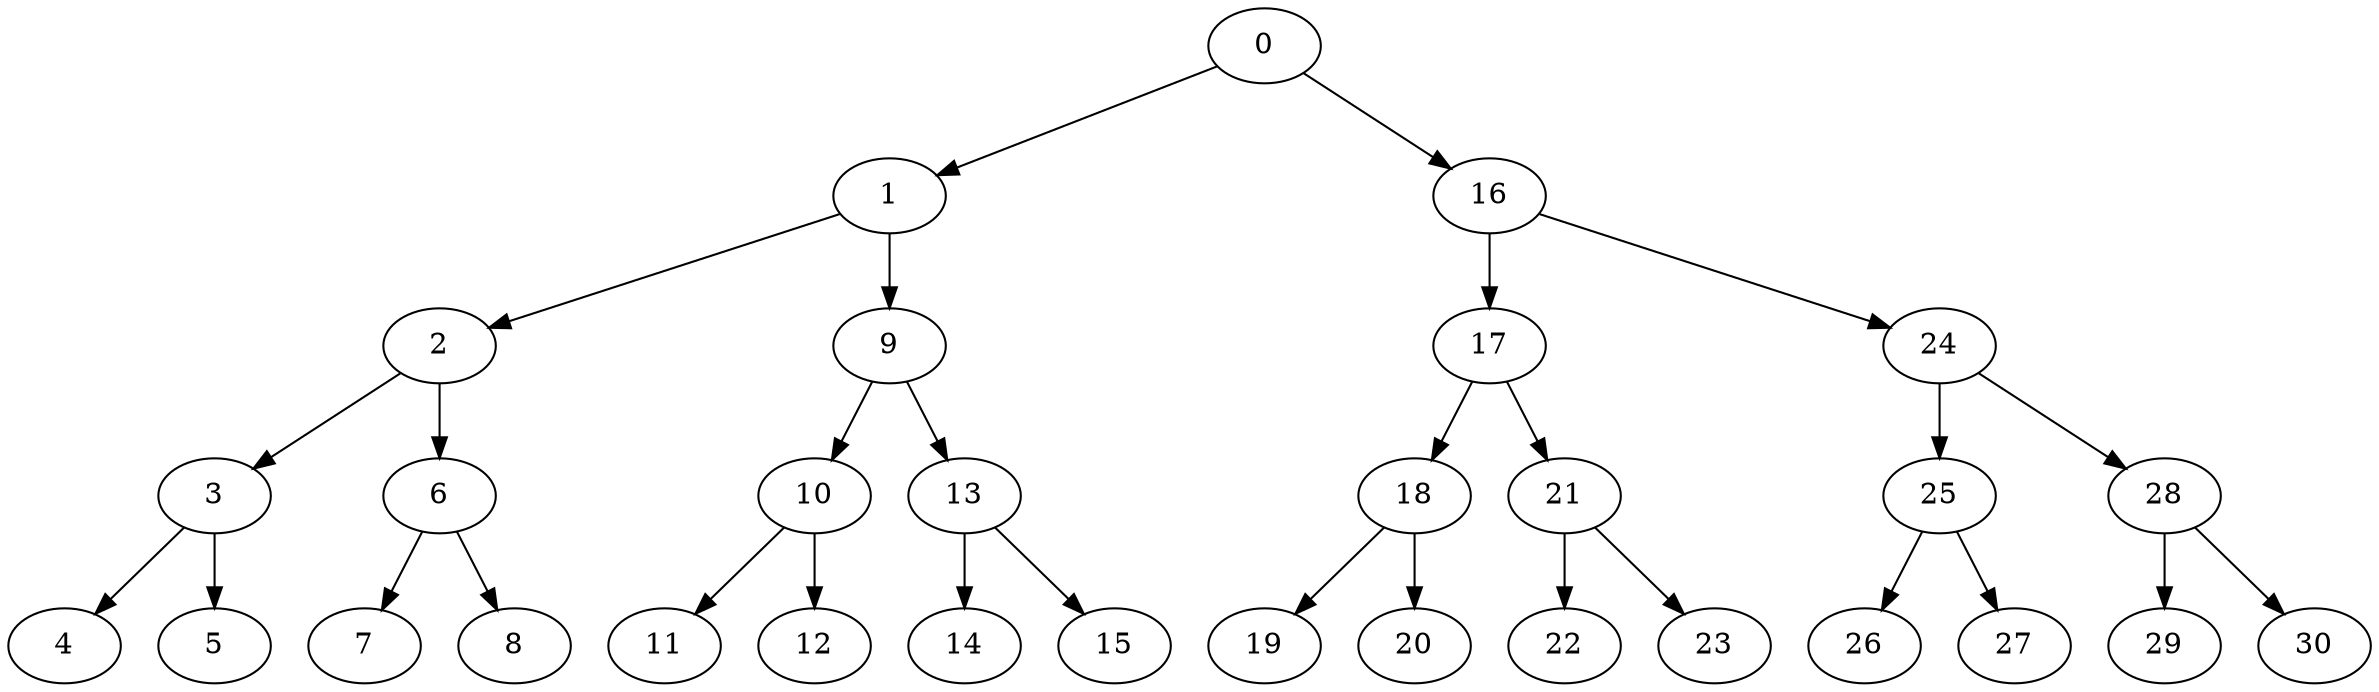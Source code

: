 strict digraph tree {
	graph [bb="0,0,1134,324"];
	node [label="\N"];
	0	 [height=0.5,
		pos="567,306",
		width=0.75];
	1	 [height=0.5,
		pos="423,234",
		width=0.75];
	0 -> 1	 [pos="e,444.6,244.8 545.13,295.06 520.78,282.89 481.24,263.12 453.77,249.39"];
	16	 [height=0.5,
		pos="711,234",
		width=0.75];
	0 -> 16	 [pos="e,689.4,244.8 588.87,295.06 613.22,282.89 652.76,263.12 680.23,249.39"];
	2	 [height=0.5,
		pos="207,162",
		width=0.75];
	1 -> 2	 [pos="e,231.27,170.09 398.64,225.88 360.05,213.02 284.76,187.92 240.91,173.3"];
	9	 [height=0.5,
		pos="423,162",
		width=0.75];
	1 -> 9	 [pos="e,423,180.41 423,215.83 423,208.13 423,198.97 423,190.42"];
	3	 [height=0.5,
		pos="99,90",
		width=0.75];
	2 -> 3	 [pos="e,118.14,102.76 187.69,149.13 170.64,137.76 145.6,121.07 126.47,108.31"];
	6	 [height=0.5,
		pos="207,90",
		width=0.75];
	2 -> 6	 [pos="e,207,108.41 207,143.83 207,136.13 207,126.97 207,118.42"];
	4	 [height=0.5,
		pos="27,18",
		width=0.75];
	3 -> 4	 [pos="e,42.247,33.247 83.731,74.731 73.803,64.803 60.685,51.685 49.564,40.564"];
	5	 [height=0.5,
		pos="99,18",
		width=0.75];
	3 -> 5	 [pos="e,99,36.413 99,71.831 99,64.131 99,54.974 99,46.417"];
	7	 [height=0.5,
		pos="171,18",
		width=0.75];
	6 -> 7	 [pos="e,179.63,35.269 198.29,72.571 194.04,64.081 188.85,53.693 184.13,44.267"];
	8	 [height=0.5,
		pos="243,18",
		width=0.75];
	6 -> 8	 [pos="e,234.37,35.269 215.71,72.571 219.96,64.081 225.15,53.693 229.87,44.267"];
	10	 [height=0.5,
		pos="387,90",
		width=0.75];
	9 -> 10	 [pos="e,395.63,107.27 414.29,144.57 410.04,136.08 404.85,125.69 400.13,116.27"];
	13	 [height=0.5,
		pos="459,90",
		width=0.75];
	9 -> 13	 [pos="e,450.37,107.27 431.71,144.57 435.96,136.08 441.15,125.69 445.87,116.27"];
	11	 [height=0.5,
		pos="315,18",
		width=0.75];
	10 -> 11	 [pos="e,330.25,33.247 371.73,74.731 361.8,64.803 348.68,51.685 337.56,40.564"];
	12	 [height=0.5,
		pos="387,18",
		width=0.75];
	10 -> 12	 [pos="e,387,36.413 387,71.831 387,64.131 387,54.974 387,46.417"];
	14	 [height=0.5,
		pos="459,18",
		width=0.75];
	13 -> 14	 [pos="e,459,36.413 459,71.831 459,64.131 459,54.974 459,46.417"];
	15	 [height=0.5,
		pos="531,18",
		width=0.75];
	13 -> 15	 [pos="e,515.75,33.247 474.27,74.731 484.2,64.803 497.32,51.685 508.44,40.564"];
	17	 [height=0.5,
		pos="711,162",
		width=0.75];
	16 -> 17	 [pos="e,711,180.41 711,215.83 711,208.13 711,198.97 711,190.42"];
	24	 [height=0.5,
		pos="927,162",
		width=0.75];
	16 -> 24	 [pos="e,902.73,170.09 735.36,225.88 773.95,213.02 849.24,187.92 893.09,173.3"];
	18	 [height=0.5,
		pos="675,90",
		width=0.75];
	17 -> 18	 [pos="e,683.63,107.27 702.29,144.57 698.04,136.08 692.85,125.69 688.13,116.27"];
	21	 [height=0.5,
		pos="747,90",
		width=0.75];
	17 -> 21	 [pos="e,738.37,107.27 719.71,144.57 723.96,136.08 729.15,125.69 733.87,116.27"];
	19	 [height=0.5,
		pos="603,18",
		width=0.75];
	18 -> 19	 [pos="e,618.25,33.247 659.73,74.731 649.8,64.803 636.68,51.685 625.56,40.564"];
	20	 [height=0.5,
		pos="675,18",
		width=0.75];
	18 -> 20	 [pos="e,675,36.413 675,71.831 675,64.131 675,54.974 675,46.417"];
	22	 [height=0.5,
		pos="747,18",
		width=0.75];
	21 -> 22	 [pos="e,747,36.413 747,71.831 747,64.131 747,54.974 747,46.417"];
	23	 [height=0.5,
		pos="819,18",
		width=0.75];
	21 -> 23	 [pos="e,803.75,33.247 762.27,74.731 772.2,64.803 785.32,51.685 796.44,40.564"];
	25	 [height=0.5,
		pos="927,90",
		width=0.75];
	24 -> 25	 [pos="e,927,108.41 927,143.83 927,136.13 927,126.97 927,118.42"];
	28	 [height=0.5,
		pos="1035,90",
		width=0.75];
	24 -> 28	 [pos="e,1015.9,102.76 946.31,149.13 963.36,137.76 988.4,121.07 1007.5,108.31"];
	26	 [height=0.5,
		pos="891,18",
		width=0.75];
	25 -> 26	 [pos="e,899.63,35.269 918.29,72.571 914.04,64.081 908.85,53.693 904.13,44.267"];
	27	 [height=0.5,
		pos="963,18",
		width=0.75];
	25 -> 27	 [pos="e,954.37,35.269 935.71,72.571 939.96,64.081 945.15,53.693 949.87,44.267"];
	29	 [height=0.5,
		pos="1035,18",
		width=0.75];
	28 -> 29	 [pos="e,1035,36.413 1035,71.831 1035,64.131 1035,54.974 1035,46.417"];
	30	 [height=0.5,
		pos="1107,18",
		width=0.75];
	28 -> 30	 [pos="e,1091.8,33.247 1050.3,74.731 1060.2,64.803 1073.3,51.685 1084.4,40.564"];
}
